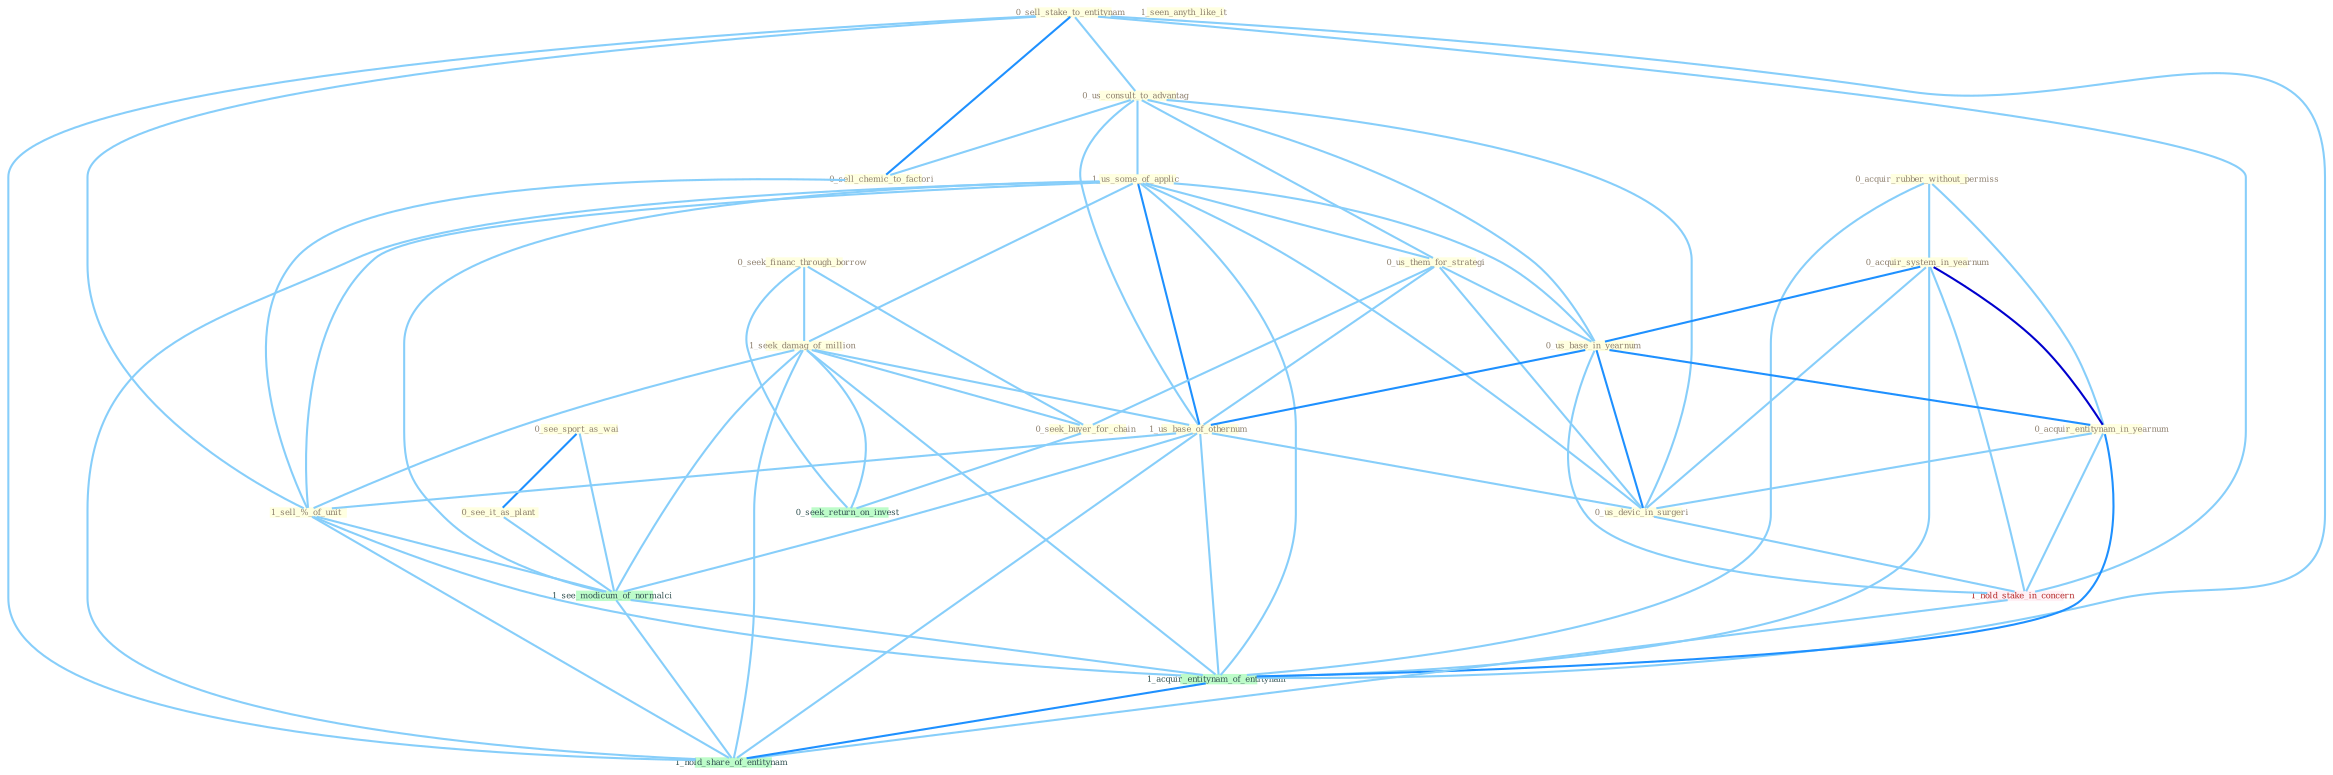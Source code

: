 Graph G{ 
    node
    [shape=polygon,style=filled,width=.5,height=.06,color="#BDFCC9",fixedsize=true,fontsize=4,
    fontcolor="#2f4f4f"];
    {node
    [color="#ffffe0", fontcolor="#8b7d6b"] "0_acquir_rubber_without_permiss " "0_sell_stake_to_entitynam " "0_us_consult_to_advantag " "0_seek_financ_through_borrow " "0_see_sport_as_wai " "1_us_some_of_applic " "0_us_them_for_strategi " "1_seek_damag_of_million " "0_sell_chemic_to_factori " "1_seen_anyth_like_it " "0_acquir_system_in_yearnum " "0_see_it_as_plant " "0_us_base_in_yearnum " "0_acquir_entitynam_in_yearnum " "0_seek_buyer_for_chain " "1_us_base_of_othernum " "0_us_devic_in_surgeri " "1_sell_%_of_unit "}
{node [color="#fff0f5", fontcolor="#b22222"] "1_hold_stake_in_concern "}
edge [color="#B0E2FF"];

	"0_acquir_rubber_without_permiss " -- "0_acquir_system_in_yearnum " [w="1", color="#87cefa" ];
	"0_acquir_rubber_without_permiss " -- "0_acquir_entitynam_in_yearnum " [w="1", color="#87cefa" ];
	"0_acquir_rubber_without_permiss " -- "1_acquir_entitynam_of_entitynam " [w="1", color="#87cefa" ];
	"0_sell_stake_to_entitynam " -- "0_us_consult_to_advantag " [w="1", color="#87cefa" ];
	"0_sell_stake_to_entitynam " -- "0_sell_chemic_to_factori " [w="2", color="#1e90ff" , len=0.8];
	"0_sell_stake_to_entitynam " -- "1_sell_%_of_unit " [w="1", color="#87cefa" ];
	"0_sell_stake_to_entitynam " -- "1_hold_stake_in_concern " [w="1", color="#87cefa" ];
	"0_sell_stake_to_entitynam " -- "1_acquir_entitynam_of_entitynam " [w="1", color="#87cefa" ];
	"0_sell_stake_to_entitynam " -- "1_hold_share_of_entitynam " [w="1", color="#87cefa" ];
	"0_us_consult_to_advantag " -- "1_us_some_of_applic " [w="1", color="#87cefa" ];
	"0_us_consult_to_advantag " -- "0_us_them_for_strategi " [w="1", color="#87cefa" ];
	"0_us_consult_to_advantag " -- "0_sell_chemic_to_factori " [w="1", color="#87cefa" ];
	"0_us_consult_to_advantag " -- "0_us_base_in_yearnum " [w="1", color="#87cefa" ];
	"0_us_consult_to_advantag " -- "1_us_base_of_othernum " [w="1", color="#87cefa" ];
	"0_us_consult_to_advantag " -- "0_us_devic_in_surgeri " [w="1", color="#87cefa" ];
	"0_seek_financ_through_borrow " -- "1_seek_damag_of_million " [w="1", color="#87cefa" ];
	"0_seek_financ_through_borrow " -- "0_seek_buyer_for_chain " [w="1", color="#87cefa" ];
	"0_seek_financ_through_borrow " -- "0_seek_return_on_invest " [w="1", color="#87cefa" ];
	"0_see_sport_as_wai " -- "0_see_it_as_plant " [w="2", color="#1e90ff" , len=0.8];
	"0_see_sport_as_wai " -- "1_see_modicum_of_normalci " [w="1", color="#87cefa" ];
	"1_us_some_of_applic " -- "0_us_them_for_strategi " [w="1", color="#87cefa" ];
	"1_us_some_of_applic " -- "1_seek_damag_of_million " [w="1", color="#87cefa" ];
	"1_us_some_of_applic " -- "0_us_base_in_yearnum " [w="1", color="#87cefa" ];
	"1_us_some_of_applic " -- "1_us_base_of_othernum " [w="2", color="#1e90ff" , len=0.8];
	"1_us_some_of_applic " -- "0_us_devic_in_surgeri " [w="1", color="#87cefa" ];
	"1_us_some_of_applic " -- "1_sell_%_of_unit " [w="1", color="#87cefa" ];
	"1_us_some_of_applic " -- "1_see_modicum_of_normalci " [w="1", color="#87cefa" ];
	"1_us_some_of_applic " -- "1_acquir_entitynam_of_entitynam " [w="1", color="#87cefa" ];
	"1_us_some_of_applic " -- "1_hold_share_of_entitynam " [w="1", color="#87cefa" ];
	"0_us_them_for_strategi " -- "0_us_base_in_yearnum " [w="1", color="#87cefa" ];
	"0_us_them_for_strategi " -- "0_seek_buyer_for_chain " [w="1", color="#87cefa" ];
	"0_us_them_for_strategi " -- "1_us_base_of_othernum " [w="1", color="#87cefa" ];
	"0_us_them_for_strategi " -- "0_us_devic_in_surgeri " [w="1", color="#87cefa" ];
	"1_seek_damag_of_million " -- "0_seek_buyer_for_chain " [w="1", color="#87cefa" ];
	"1_seek_damag_of_million " -- "1_us_base_of_othernum " [w="1", color="#87cefa" ];
	"1_seek_damag_of_million " -- "1_sell_%_of_unit " [w="1", color="#87cefa" ];
	"1_seek_damag_of_million " -- "0_seek_return_on_invest " [w="1", color="#87cefa" ];
	"1_seek_damag_of_million " -- "1_see_modicum_of_normalci " [w="1", color="#87cefa" ];
	"1_seek_damag_of_million " -- "1_acquir_entitynam_of_entitynam " [w="1", color="#87cefa" ];
	"1_seek_damag_of_million " -- "1_hold_share_of_entitynam " [w="1", color="#87cefa" ];
	"0_sell_chemic_to_factori " -- "1_sell_%_of_unit " [w="1", color="#87cefa" ];
	"0_acquir_system_in_yearnum " -- "0_us_base_in_yearnum " [w="2", color="#1e90ff" , len=0.8];
	"0_acquir_system_in_yearnum " -- "0_acquir_entitynam_in_yearnum " [w="3", color="#0000cd" , len=0.6];
	"0_acquir_system_in_yearnum " -- "0_us_devic_in_surgeri " [w="1", color="#87cefa" ];
	"0_acquir_system_in_yearnum " -- "1_hold_stake_in_concern " [w="1", color="#87cefa" ];
	"0_acquir_system_in_yearnum " -- "1_acquir_entitynam_of_entitynam " [w="1", color="#87cefa" ];
	"0_see_it_as_plant " -- "1_see_modicum_of_normalci " [w="1", color="#87cefa" ];
	"0_us_base_in_yearnum " -- "0_acquir_entitynam_in_yearnum " [w="2", color="#1e90ff" , len=0.8];
	"0_us_base_in_yearnum " -- "1_us_base_of_othernum " [w="2", color="#1e90ff" , len=0.8];
	"0_us_base_in_yearnum " -- "0_us_devic_in_surgeri " [w="2", color="#1e90ff" , len=0.8];
	"0_us_base_in_yearnum " -- "1_hold_stake_in_concern " [w="1", color="#87cefa" ];
	"0_acquir_entitynam_in_yearnum " -- "0_us_devic_in_surgeri " [w="1", color="#87cefa" ];
	"0_acquir_entitynam_in_yearnum " -- "1_hold_stake_in_concern " [w="1", color="#87cefa" ];
	"0_acquir_entitynam_in_yearnum " -- "1_acquir_entitynam_of_entitynam " [w="2", color="#1e90ff" , len=0.8];
	"0_seek_buyer_for_chain " -- "0_seek_return_on_invest " [w="1", color="#87cefa" ];
	"1_us_base_of_othernum " -- "0_us_devic_in_surgeri " [w="1", color="#87cefa" ];
	"1_us_base_of_othernum " -- "1_sell_%_of_unit " [w="1", color="#87cefa" ];
	"1_us_base_of_othernum " -- "1_see_modicum_of_normalci " [w="1", color="#87cefa" ];
	"1_us_base_of_othernum " -- "1_acquir_entitynam_of_entitynam " [w="1", color="#87cefa" ];
	"1_us_base_of_othernum " -- "1_hold_share_of_entitynam " [w="1", color="#87cefa" ];
	"0_us_devic_in_surgeri " -- "1_hold_stake_in_concern " [w="1", color="#87cefa" ];
	"1_sell_%_of_unit " -- "1_see_modicum_of_normalci " [w="1", color="#87cefa" ];
	"1_sell_%_of_unit " -- "1_acquir_entitynam_of_entitynam " [w="1", color="#87cefa" ];
	"1_sell_%_of_unit " -- "1_hold_share_of_entitynam " [w="1", color="#87cefa" ];
	"1_hold_stake_in_concern " -- "1_hold_share_of_entitynam " [w="1", color="#87cefa" ];
	"1_see_modicum_of_normalci " -- "1_acquir_entitynam_of_entitynam " [w="1", color="#87cefa" ];
	"1_see_modicum_of_normalci " -- "1_hold_share_of_entitynam " [w="1", color="#87cefa" ];
	"1_acquir_entitynam_of_entitynam " -- "1_hold_share_of_entitynam " [w="2", color="#1e90ff" , len=0.8];
}